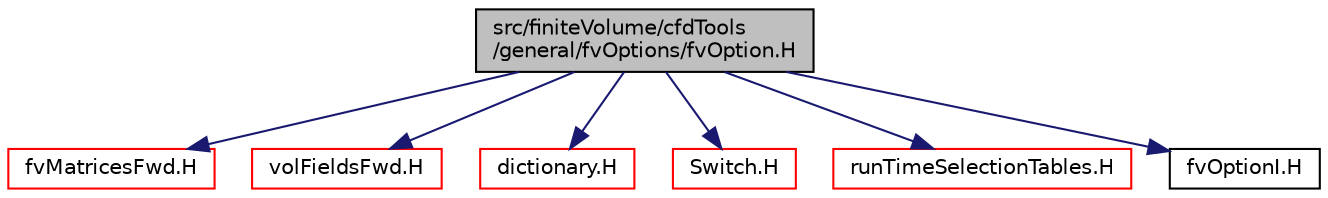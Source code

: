 digraph "src/finiteVolume/cfdTools/general/fvOptions/fvOption.H"
{
  bgcolor="transparent";
  edge [fontname="Helvetica",fontsize="10",labelfontname="Helvetica",labelfontsize="10"];
  node [fontname="Helvetica",fontsize="10",shape=record];
  Node0 [label="src/finiteVolume/cfdTools\l/general/fvOptions/fvOption.H",height=0.2,width=0.4,color="black", fillcolor="grey75", style="filled", fontcolor="black"];
  Node0 -> Node1 [color="midnightblue",fontsize="10",style="solid",fontname="Helvetica"];
  Node1 [label="fvMatricesFwd.H",height=0.2,width=0.4,color="red",URL="$a03461.html",tooltip="Forward declarations of fvMatrix specializations. "];
  Node0 -> Node73 [color="midnightblue",fontsize="10",style="solid",fontname="Helvetica"];
  Node73 [label="volFieldsFwd.H",height=0.2,width=0.4,color="red",URL="$a02915.html"];
  Node0 -> Node74 [color="midnightblue",fontsize="10",style="solid",fontname="Helvetica"];
  Node74 [label="dictionary.H",height=0.2,width=0.4,color="red",URL="$a09506.html"];
  Node0 -> Node111 [color="midnightblue",fontsize="10",style="solid",fontname="Helvetica"];
  Node111 [label="Switch.H",height=0.2,width=0.4,color="red",URL="$a12926.html"];
  Node0 -> Node96 [color="midnightblue",fontsize="10",style="solid",fontname="Helvetica"];
  Node96 [label="runTimeSelectionTables.H",height=0.2,width=0.4,color="red",URL="$a09992.html",tooltip="Macros to ease declaration of run-time selection tables. "];
  Node0 -> Node112 [color="midnightblue",fontsize="10",style="solid",fontname="Helvetica"];
  Node112 [label="fvOptionI.H",height=0.2,width=0.4,color="black",URL="$a01277.html"];
}
